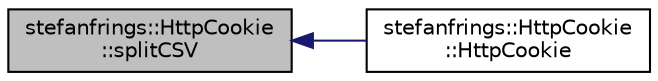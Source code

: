 digraph "stefanfrings::HttpCookie::splitCSV"
{
  edge [fontname="Helvetica",fontsize="10",labelfontname="Helvetica",labelfontsize="10"];
  node [fontname="Helvetica",fontsize="10",shape=record];
  rankdir="LR";
  Node48 [label="stefanfrings::HttpCookie\l::splitCSV",height=0.2,width=0.4,color="black", fillcolor="grey75", style="filled", fontcolor="black"];
  Node48 -> Node49 [dir="back",color="midnightblue",fontsize="10",style="solid",fontname="Helvetica"];
  Node49 [label="stefanfrings::HttpCookie\l::HttpCookie",height=0.2,width=0.4,color="black", fillcolor="white", style="filled",URL="$classstefanfrings_1_1_http_cookie.html#a07a3638faff8669808c9eb3267bc4d7c"];
}
